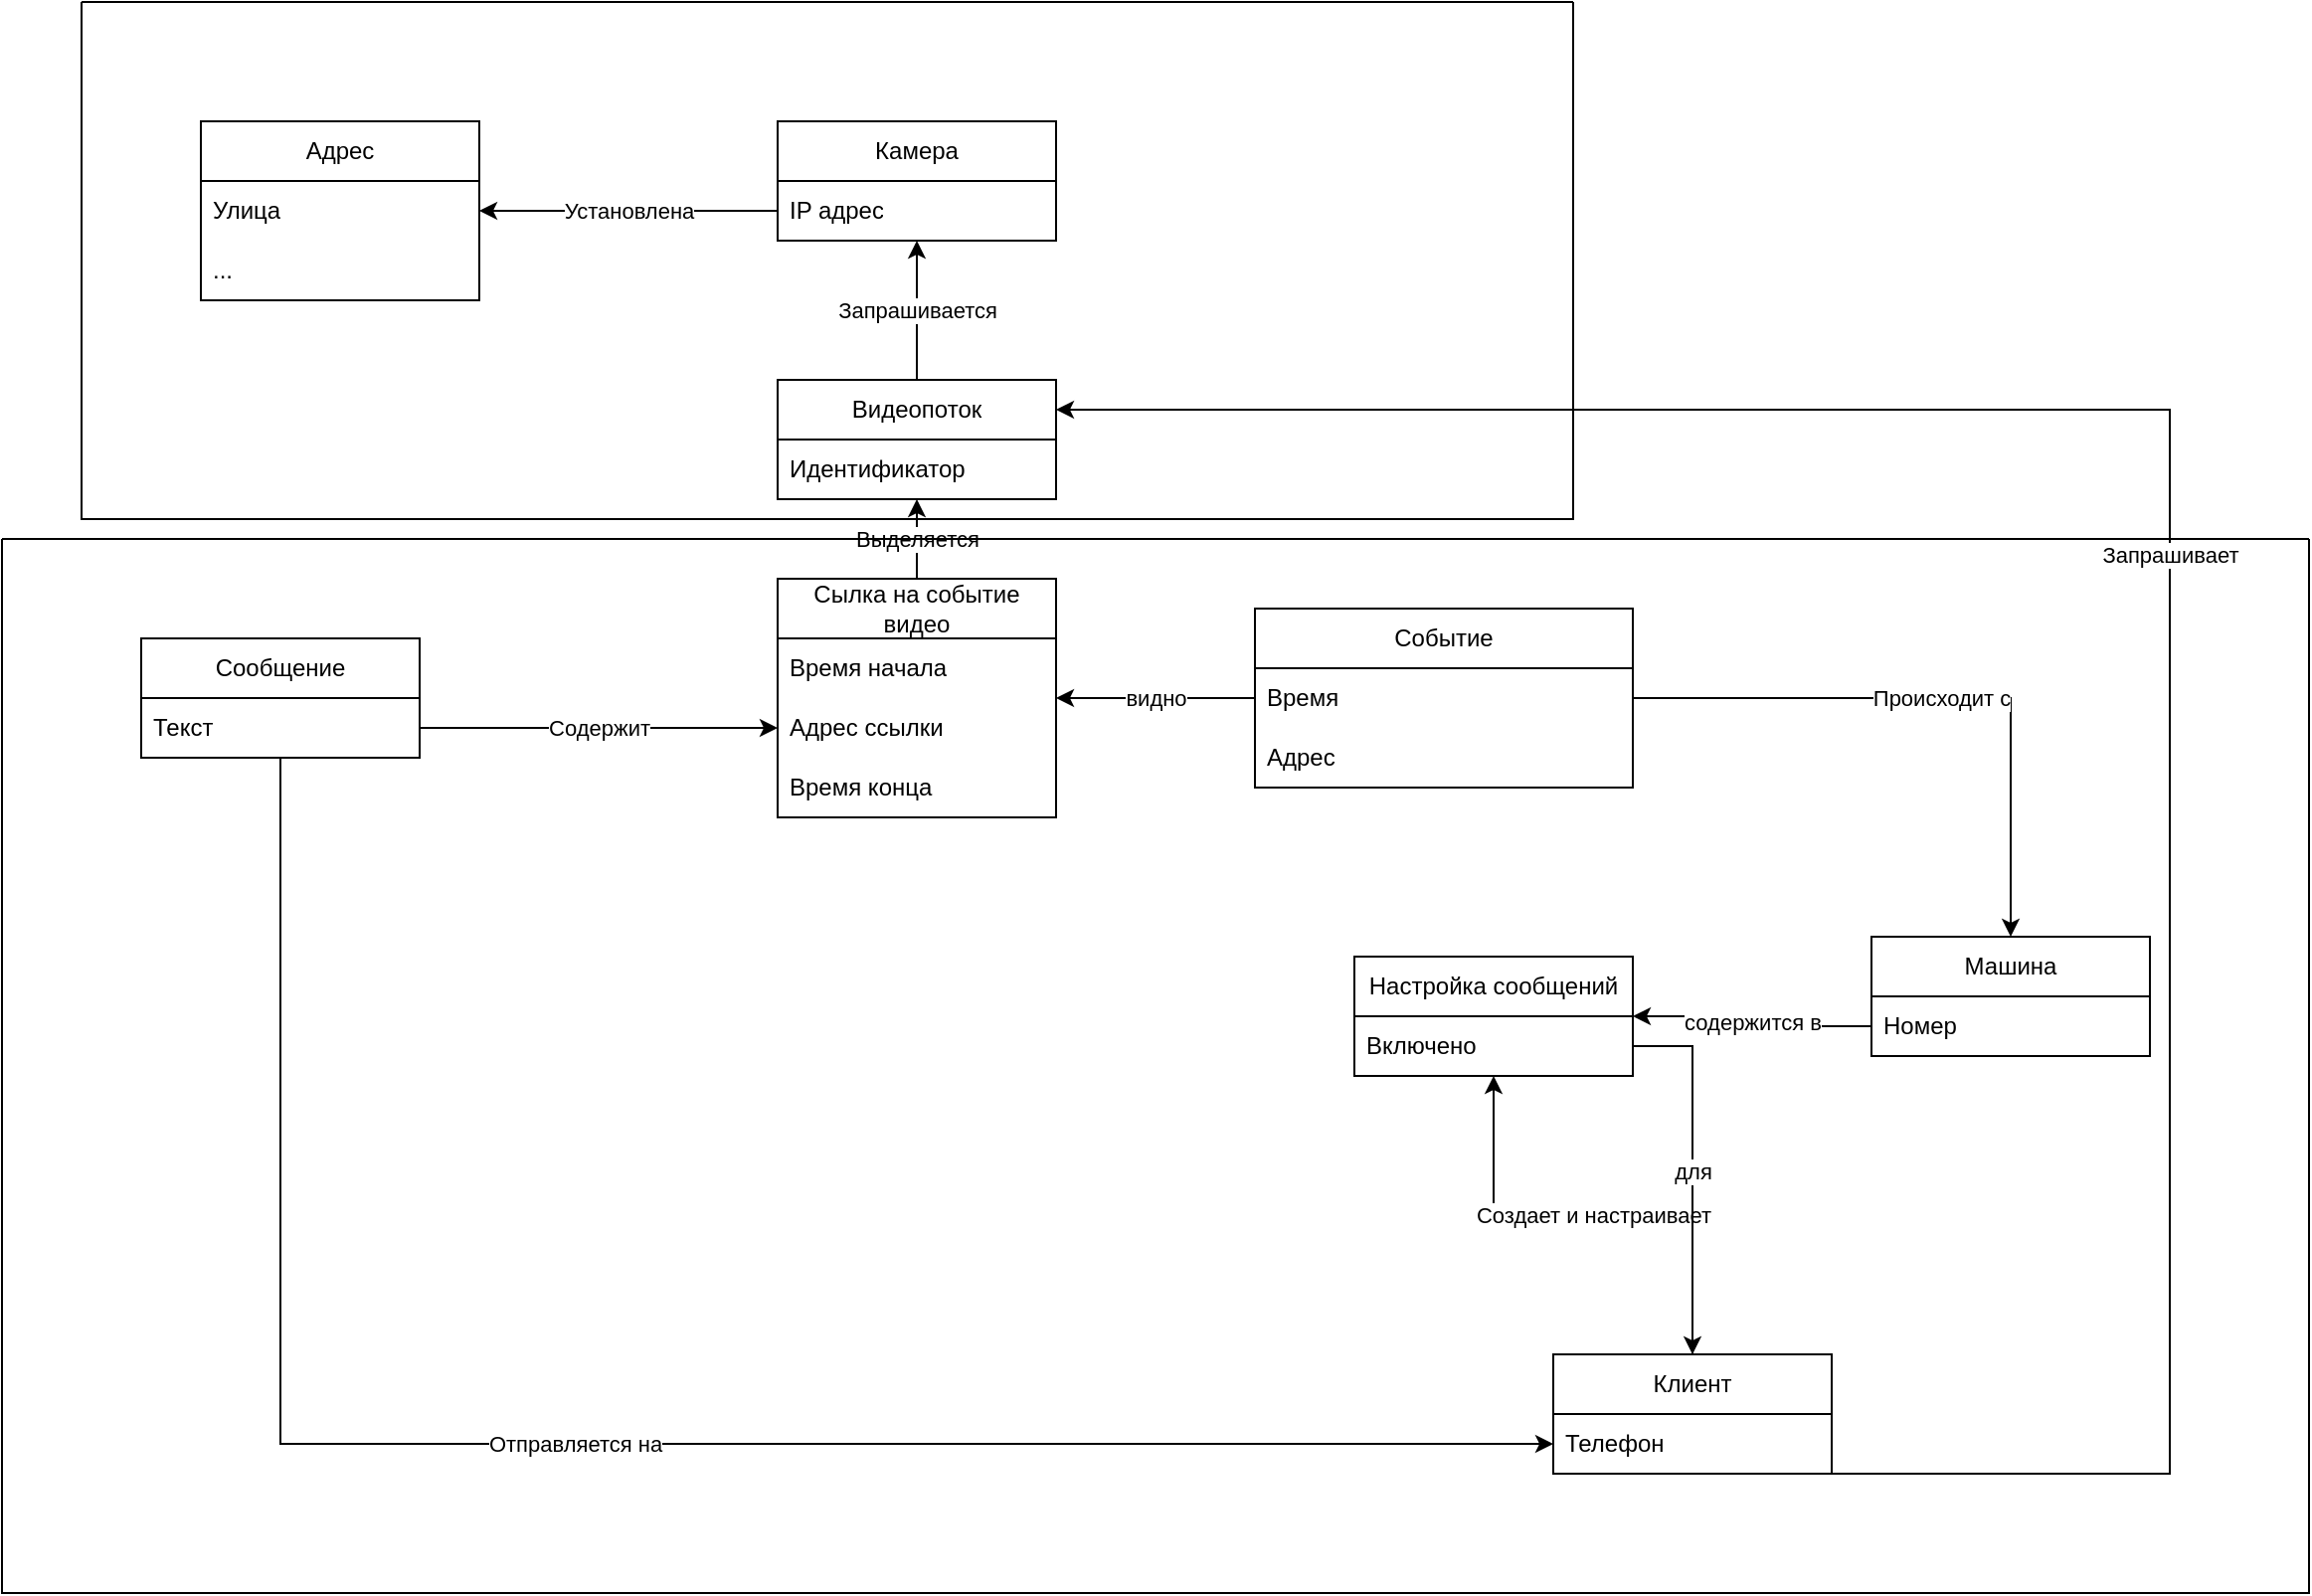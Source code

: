 <mxfile version="24.7.17">
  <diagram name="Страница — 1" id="Jy3WbxoEpjstbgvxpMyO">
    <mxGraphModel dx="2283" dy="1627" grid="1" gridSize="10" guides="1" tooltips="1" connect="1" arrows="1" fold="1" page="1" pageScale="1" pageWidth="1169" pageHeight="827" math="0" shadow="0">
      <root>
        <mxCell id="0" />
        <mxCell id="1" parent="0" />
        <mxCell id="5gY9V4qFijtGJwF-r9l1-2" value="Машина" style="swimlane;fontStyle=0;childLayout=stackLayout;horizontal=1;startSize=30;horizontalStack=0;resizeParent=1;resizeParentMax=0;resizeLast=0;collapsible=1;marginBottom=0;whiteSpace=wrap;html=1;" parent="1" vertex="1">
          <mxGeometry x="340" y="-260" width="140" height="60" as="geometry" />
        </mxCell>
        <mxCell id="5gY9V4qFijtGJwF-r9l1-3" value="Номер" style="text;strokeColor=none;fillColor=none;align=left;verticalAlign=middle;spacingLeft=4;spacingRight=4;overflow=hidden;points=[[0,0.5],[1,0.5]];portConstraint=eastwest;rotatable=0;whiteSpace=wrap;html=1;" parent="5gY9V4qFijtGJwF-r9l1-2" vertex="1">
          <mxGeometry y="30" width="140" height="30" as="geometry" />
        </mxCell>
        <mxCell id="5gY9V4qFijtGJwF-r9l1-155" value="Создает и настраивает" style="edgeStyle=orthogonalEdgeStyle;rounded=0;orthogonalLoop=1;jettySize=auto;html=1;" parent="1" source="5gY9V4qFijtGJwF-r9l1-6" target="5gY9V4qFijtGJwF-r9l1-146" edge="1">
          <mxGeometry relative="1" as="geometry" />
        </mxCell>
        <mxCell id="5gY9V4qFijtGJwF-r9l1-6" value="Клиент" style="swimlane;fontStyle=0;childLayout=stackLayout;horizontal=1;startSize=30;horizontalStack=0;resizeParent=1;resizeParentMax=0;resizeLast=0;collapsible=1;marginBottom=0;whiteSpace=wrap;html=1;" parent="1" vertex="1">
          <mxGeometry x="180" y="-50" width="140" height="60" as="geometry" />
        </mxCell>
        <mxCell id="5gY9V4qFijtGJwF-r9l1-81" value="Телефон" style="text;strokeColor=none;fillColor=none;align=left;verticalAlign=middle;spacingLeft=4;spacingRight=4;overflow=hidden;points=[[0,0.5],[1,0.5]];portConstraint=eastwest;rotatable=0;whiteSpace=wrap;html=1;" parent="5gY9V4qFijtGJwF-r9l1-6" vertex="1">
          <mxGeometry y="30" width="140" height="30" as="geometry" />
        </mxCell>
        <mxCell id="5gY9V4qFijtGJwF-r9l1-80" value="Отправляется на" style="edgeStyle=orthogonalEdgeStyle;rounded=0;orthogonalLoop=1;jettySize=auto;html=1;" parent="1" source="5gY9V4qFijtGJwF-r9l1-14" target="5gY9V4qFijtGJwF-r9l1-81" edge="1">
          <mxGeometry relative="1" as="geometry" />
        </mxCell>
        <mxCell id="5gY9V4qFijtGJwF-r9l1-14" value="Сообщение" style="swimlane;fontStyle=0;childLayout=stackLayout;horizontal=1;startSize=30;horizontalStack=0;resizeParent=1;resizeParentMax=0;resizeLast=0;collapsible=1;marginBottom=0;whiteSpace=wrap;html=1;" parent="1" vertex="1">
          <mxGeometry x="-530" y="-410" width="140" height="60" as="geometry" />
        </mxCell>
        <mxCell id="5gY9V4qFijtGJwF-r9l1-15" value="Текст" style="text;strokeColor=none;fillColor=none;align=left;verticalAlign=middle;spacingLeft=4;spacingRight=4;overflow=hidden;points=[[0,0.5],[1,0.5]];portConstraint=eastwest;rotatable=0;whiteSpace=wrap;html=1;" parent="5gY9V4qFijtGJwF-r9l1-14" vertex="1">
          <mxGeometry y="30" width="140" height="30" as="geometry" />
        </mxCell>
        <mxCell id="5gY9V4qFijtGJwF-r9l1-70" value="Происходит с" style="edgeStyle=orthogonalEdgeStyle;rounded=0;orthogonalLoop=1;jettySize=auto;html=1;" parent="1" source="5gY9V4qFijtGJwF-r9l1-33" target="5gY9V4qFijtGJwF-r9l1-2" edge="1">
          <mxGeometry relative="1" as="geometry" />
        </mxCell>
        <mxCell id="5gY9V4qFijtGJwF-r9l1-144" value="видно" style="edgeStyle=orthogonalEdgeStyle;rounded=0;orthogonalLoop=1;jettySize=auto;html=1;" parent="1" source="5gY9V4qFijtGJwF-r9l1-33" target="5gY9V4qFijtGJwF-r9l1-86" edge="1">
          <mxGeometry relative="1" as="geometry" />
        </mxCell>
        <mxCell id="5gY9V4qFijtGJwF-r9l1-33" value="Событие" style="swimlane;fontStyle=0;childLayout=stackLayout;horizontal=1;startSize=30;horizontalStack=0;resizeParent=1;resizeParentMax=0;resizeLast=0;collapsible=1;marginBottom=0;whiteSpace=wrap;html=1;" parent="1" vertex="1">
          <mxGeometry x="30" y="-425" width="190" height="90" as="geometry" />
        </mxCell>
        <mxCell id="5gY9V4qFijtGJwF-r9l1-34" value="Время" style="text;strokeColor=none;fillColor=none;align=left;verticalAlign=middle;spacingLeft=4;spacingRight=4;overflow=hidden;points=[[0,0.5],[1,0.5]];portConstraint=eastwest;rotatable=0;whiteSpace=wrap;html=1;" parent="5gY9V4qFijtGJwF-r9l1-33" vertex="1">
          <mxGeometry y="30" width="190" height="30" as="geometry" />
        </mxCell>
        <mxCell id="5gY9V4qFijtGJwF-r9l1-77" value="Адрес" style="text;strokeColor=none;fillColor=none;align=left;verticalAlign=middle;spacingLeft=4;spacingRight=4;overflow=hidden;points=[[0,0.5],[1,0.5]];portConstraint=eastwest;rotatable=0;whiteSpace=wrap;html=1;" parent="5gY9V4qFijtGJwF-r9l1-33" vertex="1">
          <mxGeometry y="60" width="190" height="30" as="geometry" />
        </mxCell>
        <mxCell id="5gY9V4qFijtGJwF-r9l1-132" value="Выделяется" style="edgeStyle=orthogonalEdgeStyle;rounded=0;orthogonalLoop=1;jettySize=auto;html=1;" parent="1" source="5gY9V4qFijtGJwF-r9l1-86" target="5gY9V4qFijtGJwF-r9l1-121" edge="1">
          <mxGeometry relative="1" as="geometry" />
        </mxCell>
        <mxCell id="5gY9V4qFijtGJwF-r9l1-86" value="Сылка на событие видео" style="swimlane;fontStyle=0;childLayout=stackLayout;horizontal=1;startSize=30;horizontalStack=0;resizeParent=1;resizeParentMax=0;resizeLast=0;collapsible=1;marginBottom=0;whiteSpace=wrap;html=1;" parent="1" vertex="1">
          <mxGeometry x="-210" y="-440" width="140" height="120" as="geometry" />
        </mxCell>
        <mxCell id="5gY9V4qFijtGJwF-r9l1-87" value="Время начала" style="text;strokeColor=none;fillColor=none;align=left;verticalAlign=middle;spacingLeft=4;spacingRight=4;overflow=hidden;points=[[0,0.5],[1,0.5]];portConstraint=eastwest;rotatable=0;whiteSpace=wrap;html=1;" parent="5gY9V4qFijtGJwF-r9l1-86" vertex="1">
          <mxGeometry y="30" width="140" height="30" as="geometry" />
        </mxCell>
        <mxCell id="5gY9V4qFijtGJwF-r9l1-105" value="Адрес ссылки" style="text;strokeColor=none;fillColor=none;align=left;verticalAlign=middle;spacingLeft=4;spacingRight=4;overflow=hidden;points=[[0,0.5],[1,0.5]];portConstraint=eastwest;rotatable=0;whiteSpace=wrap;html=1;" parent="5gY9V4qFijtGJwF-r9l1-86" vertex="1">
          <mxGeometry y="60" width="140" height="30" as="geometry" />
        </mxCell>
        <mxCell id="5gY9V4qFijtGJwF-r9l1-88" value="Время конца" style="text;strokeColor=none;fillColor=none;align=left;verticalAlign=middle;spacingLeft=4;spacingRight=4;overflow=hidden;points=[[0,0.5],[1,0.5]];portConstraint=eastwest;rotatable=0;whiteSpace=wrap;html=1;" parent="5gY9V4qFijtGJwF-r9l1-86" vertex="1">
          <mxGeometry y="90" width="140" height="30" as="geometry" />
        </mxCell>
        <mxCell id="5gY9V4qFijtGJwF-r9l1-95" value="Адрес" style="swimlane;fontStyle=0;childLayout=stackLayout;horizontal=1;startSize=30;horizontalStack=0;resizeParent=1;resizeParentMax=0;resizeLast=0;collapsible=1;marginBottom=0;whiteSpace=wrap;html=1;" parent="1" vertex="1">
          <mxGeometry x="-500" y="-670" width="140" height="90" as="geometry" />
        </mxCell>
        <mxCell id="5gY9V4qFijtGJwF-r9l1-96" value="Улица" style="text;strokeColor=none;fillColor=none;align=left;verticalAlign=middle;spacingLeft=4;spacingRight=4;overflow=hidden;points=[[0,0.5],[1,0.5]];portConstraint=eastwest;rotatable=0;whiteSpace=wrap;html=1;" parent="5gY9V4qFijtGJwF-r9l1-95" vertex="1">
          <mxGeometry y="30" width="140" height="30" as="geometry" />
        </mxCell>
        <mxCell id="5gY9V4qFijtGJwF-r9l1-97" value="..." style="text;strokeColor=none;fillColor=none;align=left;verticalAlign=middle;spacingLeft=4;spacingRight=4;overflow=hidden;points=[[0,0.5],[1,0.5]];portConstraint=eastwest;rotatable=0;whiteSpace=wrap;html=1;" parent="5gY9V4qFijtGJwF-r9l1-95" vertex="1">
          <mxGeometry y="60" width="140" height="30" as="geometry" />
        </mxCell>
        <mxCell id="5gY9V4qFijtGJwF-r9l1-131" value="Запрашивается" style="edgeStyle=orthogonalEdgeStyle;rounded=0;orthogonalLoop=1;jettySize=auto;html=1;" parent="1" source="5gY9V4qFijtGJwF-r9l1-121" target="5gY9V4qFijtGJwF-r9l1-125" edge="1">
          <mxGeometry relative="1" as="geometry" />
        </mxCell>
        <mxCell id="5gY9V4qFijtGJwF-r9l1-121" value="Видеопоток" style="swimlane;fontStyle=0;childLayout=stackLayout;horizontal=1;startSize=30;horizontalStack=0;resizeParent=1;resizeParentMax=0;resizeLast=0;collapsible=1;marginBottom=0;whiteSpace=wrap;html=1;" parent="1" vertex="1">
          <mxGeometry x="-210" y="-540" width="140" height="60" as="geometry" />
        </mxCell>
        <mxCell id="5gY9V4qFijtGJwF-r9l1-122" value="Идентификатор" style="text;strokeColor=none;fillColor=none;align=left;verticalAlign=middle;spacingLeft=4;spacingRight=4;overflow=hidden;points=[[0,0.5],[1,0.5]];portConstraint=eastwest;rotatable=0;whiteSpace=wrap;html=1;" parent="5gY9V4qFijtGJwF-r9l1-121" vertex="1">
          <mxGeometry y="30" width="140" height="30" as="geometry" />
        </mxCell>
        <mxCell id="5gY9V4qFijtGJwF-r9l1-125" value="Камера" style="swimlane;fontStyle=0;childLayout=stackLayout;horizontal=1;startSize=30;horizontalStack=0;resizeParent=1;resizeParentMax=0;resizeLast=0;collapsible=1;marginBottom=0;whiteSpace=wrap;html=1;" parent="1" vertex="1">
          <mxGeometry x="-210" y="-670" width="140" height="60" as="geometry" />
        </mxCell>
        <mxCell id="5gY9V4qFijtGJwF-r9l1-126" value="IP адрес" style="text;strokeColor=none;fillColor=none;align=left;verticalAlign=middle;spacingLeft=4;spacingRight=4;overflow=hidden;points=[[0,0.5],[1,0.5]];portConstraint=eastwest;rotatable=0;whiteSpace=wrap;html=1;" parent="5gY9V4qFijtGJwF-r9l1-125" vertex="1">
          <mxGeometry y="30" width="140" height="30" as="geometry" />
        </mxCell>
        <mxCell id="5gY9V4qFijtGJwF-r9l1-129" value="Установлена" style="edgeStyle=orthogonalEdgeStyle;rounded=0;orthogonalLoop=1;jettySize=auto;html=1;" parent="1" source="5gY9V4qFijtGJwF-r9l1-126" target="5gY9V4qFijtGJwF-r9l1-95" edge="1">
          <mxGeometry relative="1" as="geometry" />
        </mxCell>
        <mxCell id="5gY9V4qFijtGJwF-r9l1-134" value="Содержит" style="edgeStyle=orthogonalEdgeStyle;rounded=0;orthogonalLoop=1;jettySize=auto;html=1;" parent="1" source="5gY9V4qFijtGJwF-r9l1-15" target="5gY9V4qFijtGJwF-r9l1-105" edge="1">
          <mxGeometry relative="1" as="geometry" />
        </mxCell>
        <mxCell id="5gY9V4qFijtGJwF-r9l1-145" value="Запрашивает" style="edgeStyle=orthogonalEdgeStyle;rounded=0;orthogonalLoop=1;jettySize=auto;html=1;entryX=1;entryY=0.25;entryDx=0;entryDy=0;" parent="1" source="5gY9V4qFijtGJwF-r9l1-81" target="5gY9V4qFijtGJwF-r9l1-121" edge="1">
          <mxGeometry relative="1" as="geometry">
            <Array as="points">
              <mxPoint x="490" y="10" />
              <mxPoint x="490" y="-525" />
            </Array>
          </mxGeometry>
        </mxCell>
        <mxCell id="5gY9V4qFijtGJwF-r9l1-146" value="Настройка сообщений" style="swimlane;fontStyle=0;childLayout=stackLayout;horizontal=1;startSize=30;horizontalStack=0;resizeParent=1;resizeParentMax=0;resizeLast=0;collapsible=1;marginBottom=0;whiteSpace=wrap;html=1;" parent="1" vertex="1">
          <mxGeometry x="80" y="-250" width="140" height="60" as="geometry" />
        </mxCell>
        <mxCell id="5gY9V4qFijtGJwF-r9l1-147" value="Включено" style="text;strokeColor=none;fillColor=none;align=left;verticalAlign=middle;spacingLeft=4;spacingRight=4;overflow=hidden;points=[[0,0.5],[1,0.5]];portConstraint=eastwest;rotatable=0;whiteSpace=wrap;html=1;" parent="5gY9V4qFijtGJwF-r9l1-146" vertex="1">
          <mxGeometry y="30" width="140" height="30" as="geometry" />
        </mxCell>
        <mxCell id="5gY9V4qFijtGJwF-r9l1-166" value="содержится в" style="edgeStyle=orthogonalEdgeStyle;rounded=0;orthogonalLoop=1;jettySize=auto;html=1;" parent="1" source="5gY9V4qFijtGJwF-r9l1-3" target="5gY9V4qFijtGJwF-r9l1-146" edge="1">
          <mxGeometry relative="1" as="geometry" />
        </mxCell>
        <mxCell id="5gY9V4qFijtGJwF-r9l1-167" value="для" style="edgeStyle=orthogonalEdgeStyle;rounded=0;orthogonalLoop=1;jettySize=auto;html=1;" parent="1" source="5gY9V4qFijtGJwF-r9l1-147" target="5gY9V4qFijtGJwF-r9l1-6" edge="1">
          <mxGeometry relative="1" as="geometry" />
        </mxCell>
        <mxCell id="5gY9V4qFijtGJwF-r9l1-177" value="" style="swimlane;startSize=0;" parent="1" vertex="1">
          <mxGeometry x="-600" y="-460" width="1160" height="530" as="geometry" />
        </mxCell>
        <mxCell id="5gY9V4qFijtGJwF-r9l1-179" value="" style="swimlane;startSize=0;" parent="1" vertex="1">
          <mxGeometry x="-560" y="-730" width="750" height="260" as="geometry" />
        </mxCell>
      </root>
    </mxGraphModel>
  </diagram>
</mxfile>
